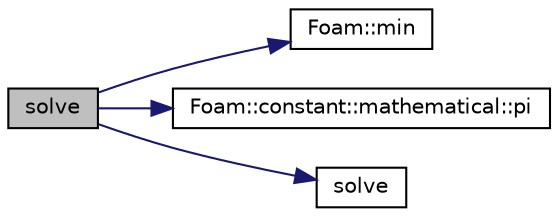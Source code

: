 digraph "solve"
{
  bgcolor="transparent";
  edge [fontname="Helvetica",fontsize="10",labelfontname="Helvetica",labelfontsize="10"];
  node [fontname="Helvetica",fontsize="10",shape=record];
  rankdir="LR";
  Node136 [label="solve",height=0.2,width=0.4,color="black", fillcolor="grey75", style="filled", fontcolor="black"];
  Node136 -> Node137 [color="midnightblue",fontsize="10",style="solid",fontname="Helvetica"];
  Node137 [label="Foam::min",height=0.2,width=0.4,color="black",URL="$a21851.html#a253e112ad2d56d96230ff39ea7f442dc"];
  Node136 -> Node138 [color="midnightblue",fontsize="10",style="solid",fontname="Helvetica"];
  Node138 [label="Foam::constant::mathematical::pi",height=0.2,width=0.4,color="black",URL="$a21892.html#a731b8788a4c01586c35266c7ca4fed04"];
  Node136 -> Node139 [color="midnightblue",fontsize="10",style="solid",fontname="Helvetica"];
  Node139 [label="solve",height=0.2,width=0.4,color="black",URL="$a41549.html#a4ed43d58a6754059fa012bd273d05e33"];
}
